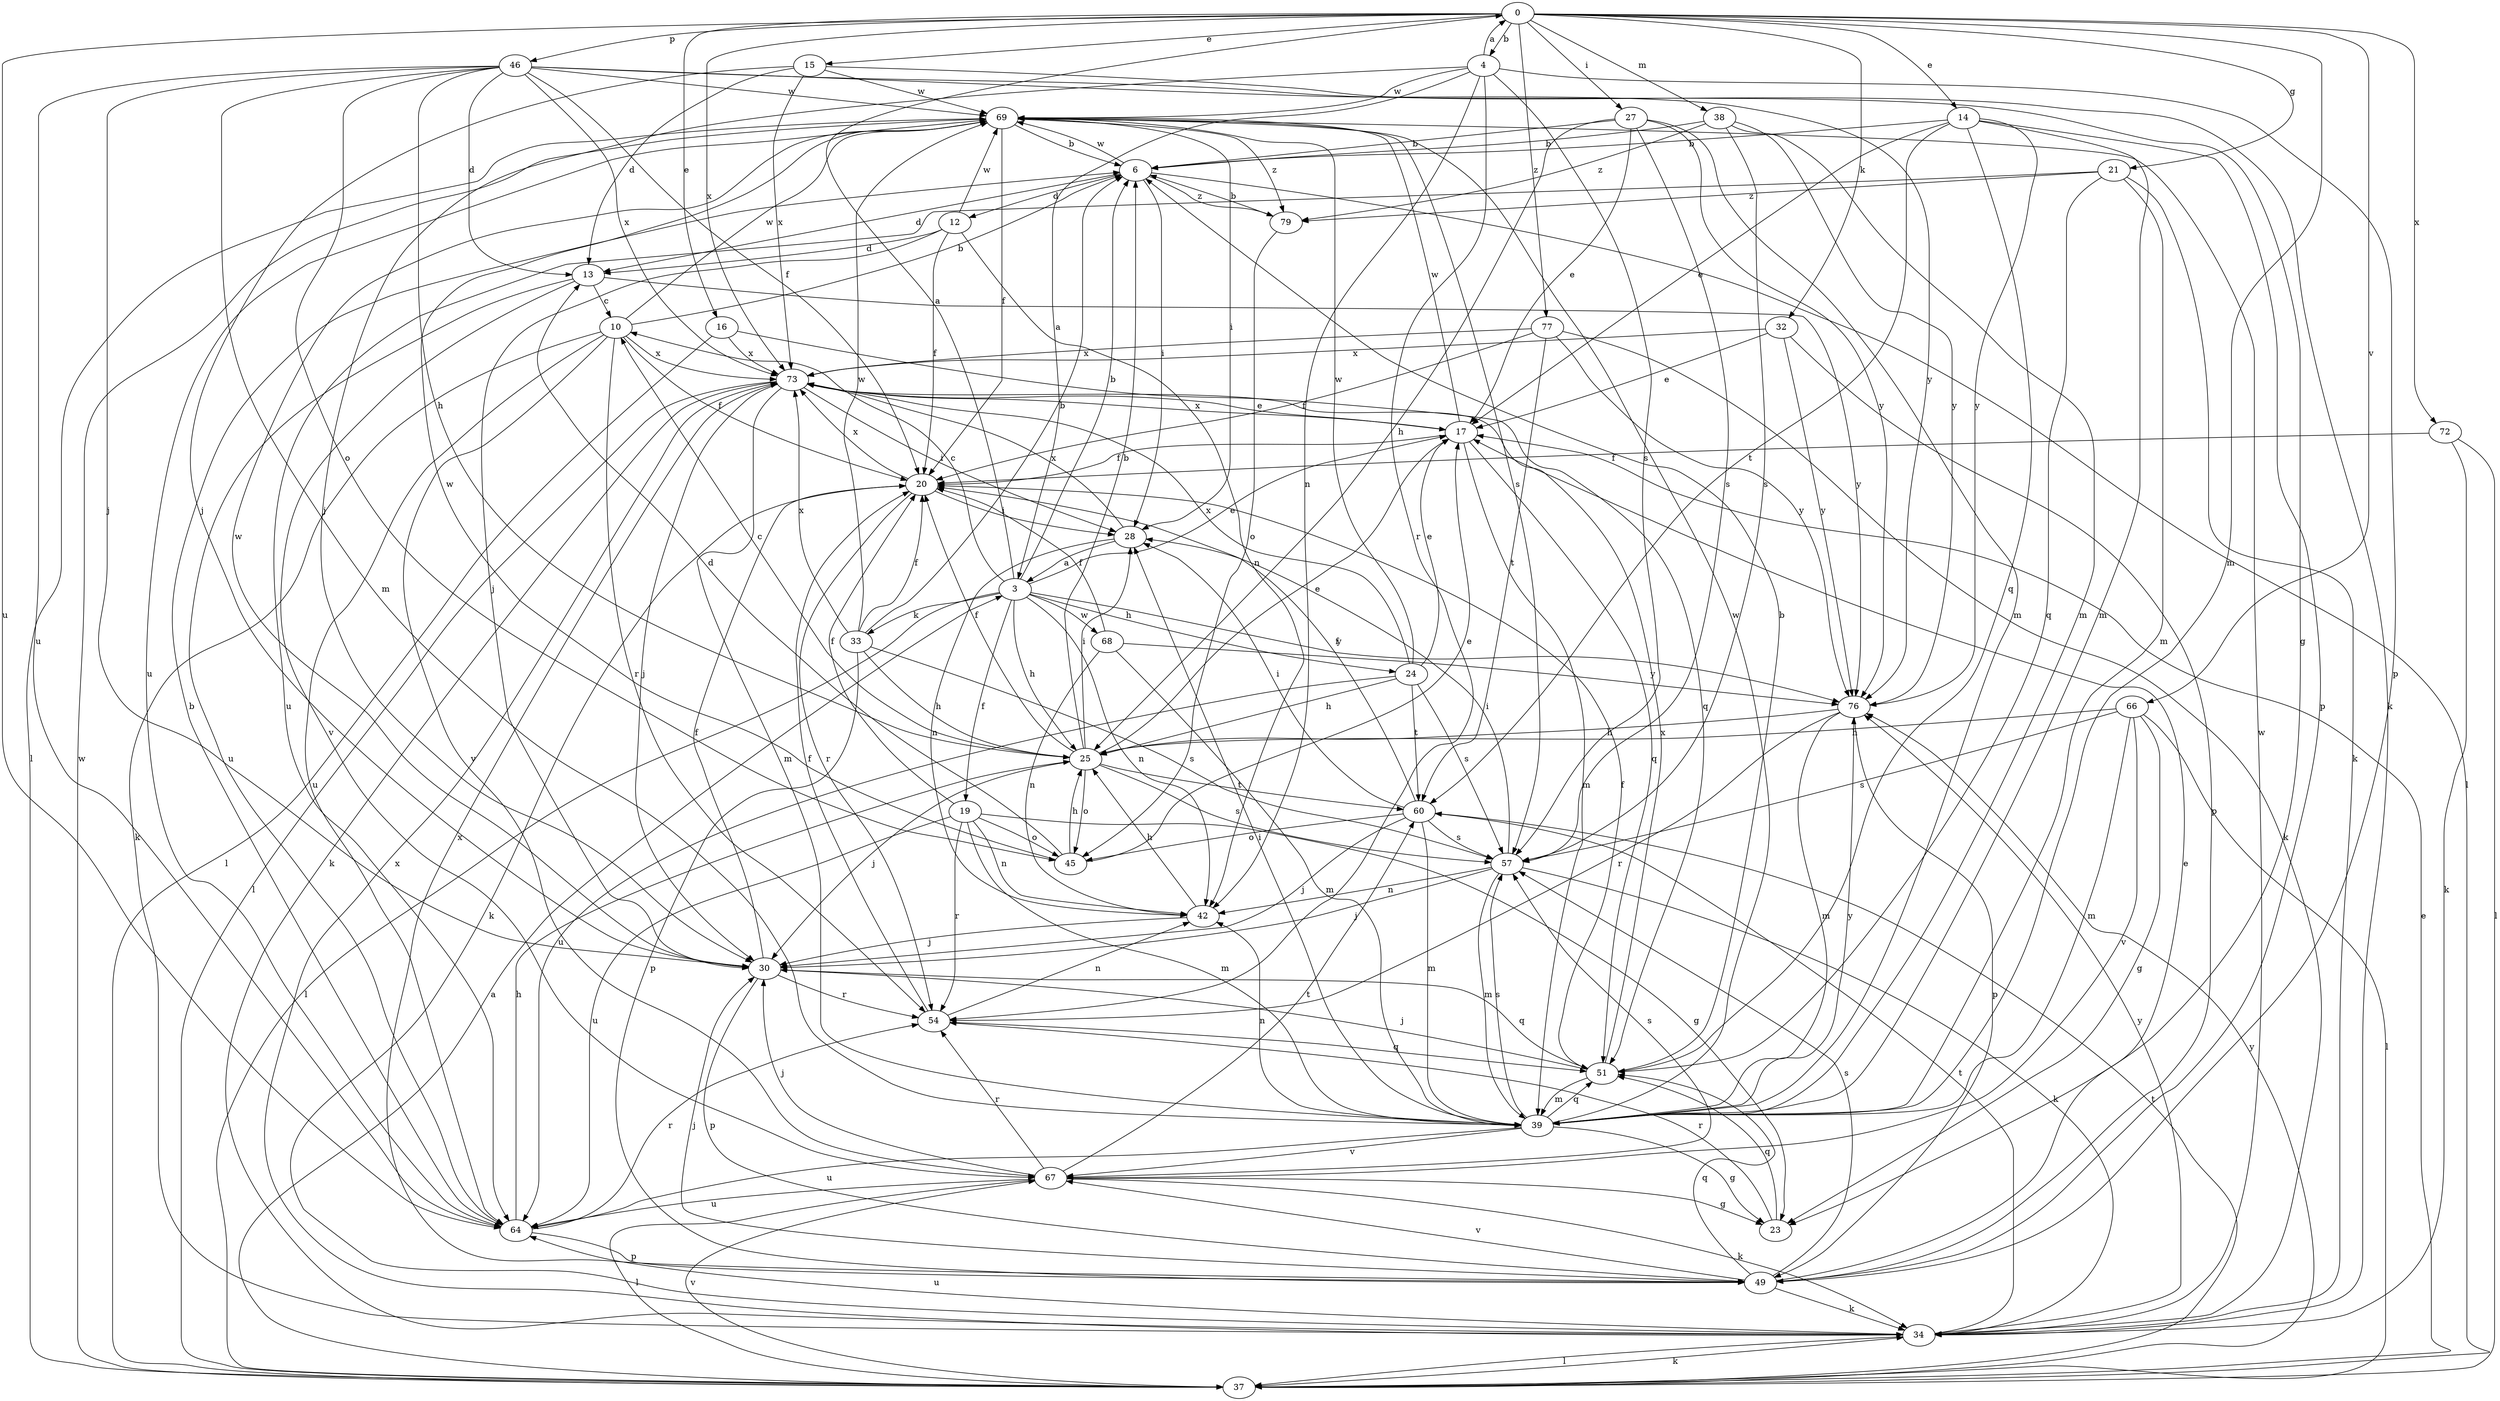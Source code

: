 strict digraph  {
0;
3;
4;
6;
10;
12;
13;
14;
15;
16;
17;
19;
20;
21;
23;
24;
25;
27;
28;
30;
32;
33;
34;
37;
38;
39;
42;
45;
46;
49;
51;
54;
57;
60;
64;
66;
67;
68;
69;
72;
73;
76;
77;
79;
0 -> 4  [label=b];
0 -> 14  [label=e];
0 -> 15  [label=e];
0 -> 16  [label=e];
0 -> 21  [label=g];
0 -> 27  [label=i];
0 -> 32  [label=k];
0 -> 38  [label=m];
0 -> 39  [label=m];
0 -> 46  [label=p];
0 -> 64  [label=u];
0 -> 66  [label=v];
0 -> 72  [label=x];
0 -> 73  [label=x];
0 -> 77  [label=z];
3 -> 0  [label=a];
3 -> 6  [label=b];
3 -> 10  [label=c];
3 -> 17  [label=e];
3 -> 19  [label=f];
3 -> 24  [label=h];
3 -> 25  [label=h];
3 -> 33  [label=k];
3 -> 37  [label=l];
3 -> 42  [label=n];
3 -> 68  [label=w];
3 -> 76  [label=y];
4 -> 0  [label=a];
4 -> 3  [label=a];
4 -> 30  [label=j];
4 -> 42  [label=n];
4 -> 49  [label=p];
4 -> 54  [label=r];
4 -> 57  [label=s];
4 -> 69  [label=w];
6 -> 12  [label=d];
6 -> 13  [label=d];
6 -> 28  [label=i];
6 -> 37  [label=l];
6 -> 69  [label=w];
6 -> 79  [label=z];
10 -> 6  [label=b];
10 -> 20  [label=f];
10 -> 34  [label=k];
10 -> 54  [label=r];
10 -> 64  [label=u];
10 -> 67  [label=v];
10 -> 69  [label=w];
10 -> 73  [label=x];
12 -> 13  [label=d];
12 -> 20  [label=f];
12 -> 30  [label=j];
12 -> 42  [label=n];
12 -> 69  [label=w];
13 -> 10  [label=c];
13 -> 64  [label=u];
13 -> 67  [label=v];
13 -> 76  [label=y];
14 -> 6  [label=b];
14 -> 17  [label=e];
14 -> 39  [label=m];
14 -> 49  [label=p];
14 -> 51  [label=q];
14 -> 60  [label=t];
14 -> 76  [label=y];
15 -> 13  [label=d];
15 -> 30  [label=j];
15 -> 34  [label=k];
15 -> 69  [label=w];
15 -> 73  [label=x];
16 -> 37  [label=l];
16 -> 51  [label=q];
16 -> 73  [label=x];
17 -> 20  [label=f];
17 -> 39  [label=m];
17 -> 51  [label=q];
17 -> 69  [label=w];
17 -> 73  [label=x];
19 -> 20  [label=f];
19 -> 23  [label=g];
19 -> 39  [label=m];
19 -> 42  [label=n];
19 -> 45  [label=o];
19 -> 54  [label=r];
19 -> 64  [label=u];
20 -> 28  [label=i];
20 -> 34  [label=k];
20 -> 54  [label=r];
20 -> 73  [label=x];
21 -> 34  [label=k];
21 -> 39  [label=m];
21 -> 51  [label=q];
21 -> 64  [label=u];
21 -> 79  [label=z];
23 -> 51  [label=q];
23 -> 54  [label=r];
24 -> 17  [label=e];
24 -> 25  [label=h];
24 -> 57  [label=s];
24 -> 60  [label=t];
24 -> 64  [label=u];
24 -> 69  [label=w];
24 -> 73  [label=x];
25 -> 6  [label=b];
25 -> 10  [label=c];
25 -> 17  [label=e];
25 -> 20  [label=f];
25 -> 28  [label=i];
25 -> 30  [label=j];
25 -> 45  [label=o];
25 -> 57  [label=s];
25 -> 60  [label=t];
27 -> 6  [label=b];
27 -> 17  [label=e];
27 -> 25  [label=h];
27 -> 39  [label=m];
27 -> 57  [label=s];
27 -> 76  [label=y];
28 -> 3  [label=a];
28 -> 42  [label=n];
28 -> 73  [label=x];
30 -> 20  [label=f];
30 -> 49  [label=p];
30 -> 51  [label=q];
30 -> 54  [label=r];
30 -> 69  [label=w];
32 -> 17  [label=e];
32 -> 49  [label=p];
32 -> 73  [label=x];
32 -> 76  [label=y];
33 -> 6  [label=b];
33 -> 20  [label=f];
33 -> 25  [label=h];
33 -> 49  [label=p];
33 -> 57  [label=s];
33 -> 69  [label=w];
33 -> 73  [label=x];
34 -> 37  [label=l];
34 -> 60  [label=t];
34 -> 64  [label=u];
34 -> 69  [label=w];
34 -> 73  [label=x];
34 -> 76  [label=y];
37 -> 3  [label=a];
37 -> 17  [label=e];
37 -> 34  [label=k];
37 -> 60  [label=t];
37 -> 67  [label=v];
37 -> 69  [label=w];
37 -> 76  [label=y];
38 -> 6  [label=b];
38 -> 39  [label=m];
38 -> 57  [label=s];
38 -> 76  [label=y];
38 -> 79  [label=z];
39 -> 23  [label=g];
39 -> 28  [label=i];
39 -> 42  [label=n];
39 -> 51  [label=q];
39 -> 57  [label=s];
39 -> 64  [label=u];
39 -> 67  [label=v];
39 -> 69  [label=w];
39 -> 76  [label=y];
42 -> 25  [label=h];
42 -> 30  [label=j];
45 -> 13  [label=d];
45 -> 17  [label=e];
45 -> 25  [label=h];
45 -> 69  [label=w];
46 -> 13  [label=d];
46 -> 20  [label=f];
46 -> 23  [label=g];
46 -> 25  [label=h];
46 -> 30  [label=j];
46 -> 39  [label=m];
46 -> 45  [label=o];
46 -> 64  [label=u];
46 -> 69  [label=w];
46 -> 73  [label=x];
46 -> 76  [label=y];
49 -> 17  [label=e];
49 -> 30  [label=j];
49 -> 34  [label=k];
49 -> 51  [label=q];
49 -> 57  [label=s];
49 -> 67  [label=v];
49 -> 73  [label=x];
51 -> 6  [label=b];
51 -> 20  [label=f];
51 -> 30  [label=j];
51 -> 39  [label=m];
51 -> 73  [label=x];
54 -> 20  [label=f];
54 -> 42  [label=n];
54 -> 51  [label=q];
57 -> 28  [label=i];
57 -> 30  [label=j];
57 -> 34  [label=k];
57 -> 39  [label=m];
57 -> 42  [label=n];
60 -> 20  [label=f];
60 -> 28  [label=i];
60 -> 30  [label=j];
60 -> 39  [label=m];
60 -> 45  [label=o];
60 -> 57  [label=s];
64 -> 6  [label=b];
64 -> 25  [label=h];
64 -> 49  [label=p];
64 -> 54  [label=r];
66 -> 23  [label=g];
66 -> 25  [label=h];
66 -> 37  [label=l];
66 -> 39  [label=m];
66 -> 57  [label=s];
66 -> 67  [label=v];
67 -> 23  [label=g];
67 -> 30  [label=j];
67 -> 34  [label=k];
67 -> 37  [label=l];
67 -> 54  [label=r];
67 -> 57  [label=s];
67 -> 60  [label=t];
67 -> 64  [label=u];
68 -> 20  [label=f];
68 -> 39  [label=m];
68 -> 42  [label=n];
68 -> 76  [label=y];
69 -> 6  [label=b];
69 -> 20  [label=f];
69 -> 28  [label=i];
69 -> 37  [label=l];
69 -> 57  [label=s];
69 -> 64  [label=u];
69 -> 79  [label=z];
72 -> 20  [label=f];
72 -> 34  [label=k];
72 -> 37  [label=l];
73 -> 17  [label=e];
73 -> 28  [label=i];
73 -> 30  [label=j];
73 -> 34  [label=k];
73 -> 37  [label=l];
73 -> 39  [label=m];
76 -> 25  [label=h];
76 -> 39  [label=m];
76 -> 49  [label=p];
76 -> 54  [label=r];
77 -> 20  [label=f];
77 -> 34  [label=k];
77 -> 60  [label=t];
77 -> 73  [label=x];
77 -> 76  [label=y];
79 -> 6  [label=b];
79 -> 45  [label=o];
}
